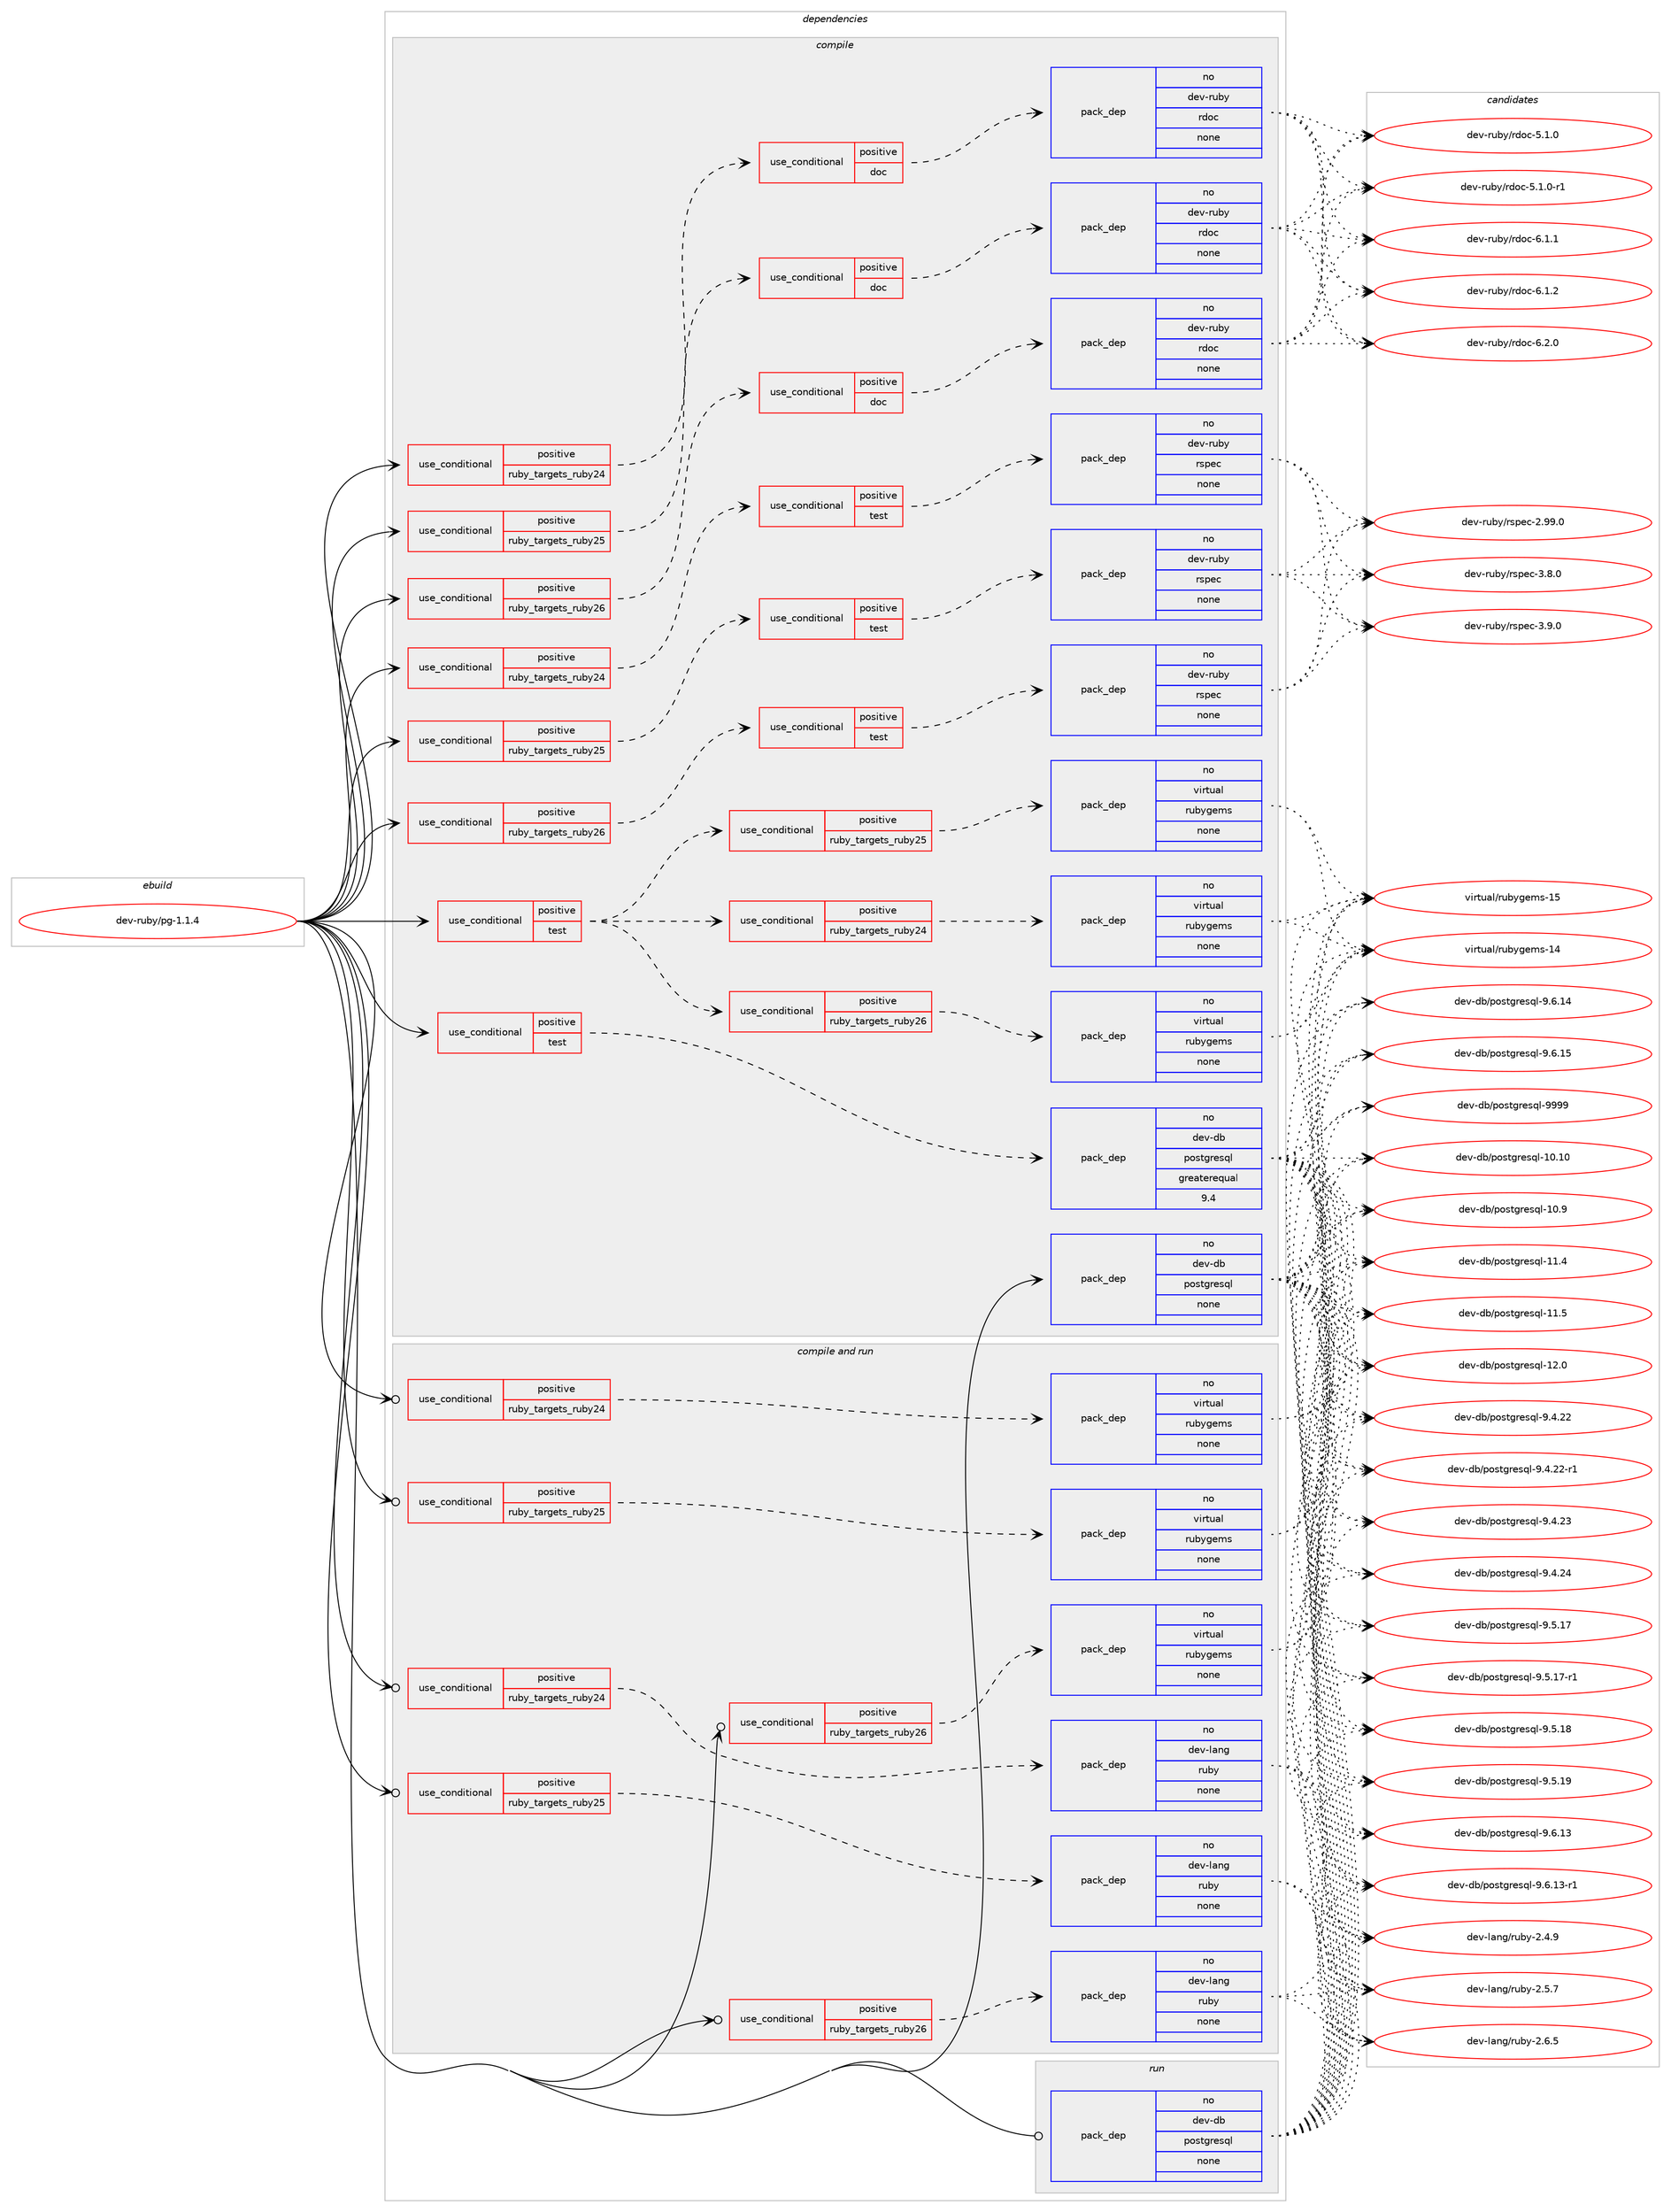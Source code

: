digraph prolog {

# *************
# Graph options
# *************

newrank=true;
concentrate=true;
compound=true;
graph [rankdir=LR,fontname=Helvetica,fontsize=10,ranksep=1.5];#, ranksep=2.5, nodesep=0.2];
edge  [arrowhead=vee];
node  [fontname=Helvetica,fontsize=10];

# **********
# The ebuild
# **********

subgraph cluster_leftcol {
color=gray;
rank=same;
label=<<i>ebuild</i>>;
id [label="dev-ruby/pg-1.1.4", color=red, width=4, href="../dev-ruby/pg-1.1.4.svg"];
}

# ****************
# The dependencies
# ****************

subgraph cluster_midcol {
color=gray;
label=<<i>dependencies</i>>;
subgraph cluster_compile {
fillcolor="#eeeeee";
style=filled;
label=<<i>compile</i>>;
subgraph cond170500 {
dependency700825 [label=<<TABLE BORDER="0" CELLBORDER="1" CELLSPACING="0" CELLPADDING="4"><TR><TD ROWSPAN="3" CELLPADDING="10">use_conditional</TD></TR><TR><TD>positive</TD></TR><TR><TD>ruby_targets_ruby24</TD></TR></TABLE>>, shape=none, color=red];
subgraph cond170501 {
dependency700826 [label=<<TABLE BORDER="0" CELLBORDER="1" CELLSPACING="0" CELLPADDING="4"><TR><TD ROWSPAN="3" CELLPADDING="10">use_conditional</TD></TR><TR><TD>positive</TD></TR><TR><TD>doc</TD></TR></TABLE>>, shape=none, color=red];
subgraph pack518295 {
dependency700827 [label=<<TABLE BORDER="0" CELLBORDER="1" CELLSPACING="0" CELLPADDING="4" WIDTH="220"><TR><TD ROWSPAN="6" CELLPADDING="30">pack_dep</TD></TR><TR><TD WIDTH="110">no</TD></TR><TR><TD>dev-ruby</TD></TR><TR><TD>rdoc</TD></TR><TR><TD>none</TD></TR><TR><TD></TD></TR></TABLE>>, shape=none, color=blue];
}
dependency700826:e -> dependency700827:w [weight=20,style="dashed",arrowhead="vee"];
}
dependency700825:e -> dependency700826:w [weight=20,style="dashed",arrowhead="vee"];
}
id:e -> dependency700825:w [weight=20,style="solid",arrowhead="vee"];
subgraph cond170502 {
dependency700828 [label=<<TABLE BORDER="0" CELLBORDER="1" CELLSPACING="0" CELLPADDING="4"><TR><TD ROWSPAN="3" CELLPADDING="10">use_conditional</TD></TR><TR><TD>positive</TD></TR><TR><TD>ruby_targets_ruby24</TD></TR></TABLE>>, shape=none, color=red];
subgraph cond170503 {
dependency700829 [label=<<TABLE BORDER="0" CELLBORDER="1" CELLSPACING="0" CELLPADDING="4"><TR><TD ROWSPAN="3" CELLPADDING="10">use_conditional</TD></TR><TR><TD>positive</TD></TR><TR><TD>test</TD></TR></TABLE>>, shape=none, color=red];
subgraph pack518296 {
dependency700830 [label=<<TABLE BORDER="0" CELLBORDER="1" CELLSPACING="0" CELLPADDING="4" WIDTH="220"><TR><TD ROWSPAN="6" CELLPADDING="30">pack_dep</TD></TR><TR><TD WIDTH="110">no</TD></TR><TR><TD>dev-ruby</TD></TR><TR><TD>rspec</TD></TR><TR><TD>none</TD></TR><TR><TD></TD></TR></TABLE>>, shape=none, color=blue];
}
dependency700829:e -> dependency700830:w [weight=20,style="dashed",arrowhead="vee"];
}
dependency700828:e -> dependency700829:w [weight=20,style="dashed",arrowhead="vee"];
}
id:e -> dependency700828:w [weight=20,style="solid",arrowhead="vee"];
subgraph cond170504 {
dependency700831 [label=<<TABLE BORDER="0" CELLBORDER="1" CELLSPACING="0" CELLPADDING="4"><TR><TD ROWSPAN="3" CELLPADDING="10">use_conditional</TD></TR><TR><TD>positive</TD></TR><TR><TD>ruby_targets_ruby25</TD></TR></TABLE>>, shape=none, color=red];
subgraph cond170505 {
dependency700832 [label=<<TABLE BORDER="0" CELLBORDER="1" CELLSPACING="0" CELLPADDING="4"><TR><TD ROWSPAN="3" CELLPADDING="10">use_conditional</TD></TR><TR><TD>positive</TD></TR><TR><TD>doc</TD></TR></TABLE>>, shape=none, color=red];
subgraph pack518297 {
dependency700833 [label=<<TABLE BORDER="0" CELLBORDER="1" CELLSPACING="0" CELLPADDING="4" WIDTH="220"><TR><TD ROWSPAN="6" CELLPADDING="30">pack_dep</TD></TR><TR><TD WIDTH="110">no</TD></TR><TR><TD>dev-ruby</TD></TR><TR><TD>rdoc</TD></TR><TR><TD>none</TD></TR><TR><TD></TD></TR></TABLE>>, shape=none, color=blue];
}
dependency700832:e -> dependency700833:w [weight=20,style="dashed",arrowhead="vee"];
}
dependency700831:e -> dependency700832:w [weight=20,style="dashed",arrowhead="vee"];
}
id:e -> dependency700831:w [weight=20,style="solid",arrowhead="vee"];
subgraph cond170506 {
dependency700834 [label=<<TABLE BORDER="0" CELLBORDER="1" CELLSPACING="0" CELLPADDING="4"><TR><TD ROWSPAN="3" CELLPADDING="10">use_conditional</TD></TR><TR><TD>positive</TD></TR><TR><TD>ruby_targets_ruby25</TD></TR></TABLE>>, shape=none, color=red];
subgraph cond170507 {
dependency700835 [label=<<TABLE BORDER="0" CELLBORDER="1" CELLSPACING="0" CELLPADDING="4"><TR><TD ROWSPAN="3" CELLPADDING="10">use_conditional</TD></TR><TR><TD>positive</TD></TR><TR><TD>test</TD></TR></TABLE>>, shape=none, color=red];
subgraph pack518298 {
dependency700836 [label=<<TABLE BORDER="0" CELLBORDER="1" CELLSPACING="0" CELLPADDING="4" WIDTH="220"><TR><TD ROWSPAN="6" CELLPADDING="30">pack_dep</TD></TR><TR><TD WIDTH="110">no</TD></TR><TR><TD>dev-ruby</TD></TR><TR><TD>rspec</TD></TR><TR><TD>none</TD></TR><TR><TD></TD></TR></TABLE>>, shape=none, color=blue];
}
dependency700835:e -> dependency700836:w [weight=20,style="dashed",arrowhead="vee"];
}
dependency700834:e -> dependency700835:w [weight=20,style="dashed",arrowhead="vee"];
}
id:e -> dependency700834:w [weight=20,style="solid",arrowhead="vee"];
subgraph cond170508 {
dependency700837 [label=<<TABLE BORDER="0" CELLBORDER="1" CELLSPACING="0" CELLPADDING="4"><TR><TD ROWSPAN="3" CELLPADDING="10">use_conditional</TD></TR><TR><TD>positive</TD></TR><TR><TD>ruby_targets_ruby26</TD></TR></TABLE>>, shape=none, color=red];
subgraph cond170509 {
dependency700838 [label=<<TABLE BORDER="0" CELLBORDER="1" CELLSPACING="0" CELLPADDING="4"><TR><TD ROWSPAN="3" CELLPADDING="10">use_conditional</TD></TR><TR><TD>positive</TD></TR><TR><TD>doc</TD></TR></TABLE>>, shape=none, color=red];
subgraph pack518299 {
dependency700839 [label=<<TABLE BORDER="0" CELLBORDER="1" CELLSPACING="0" CELLPADDING="4" WIDTH="220"><TR><TD ROWSPAN="6" CELLPADDING="30">pack_dep</TD></TR><TR><TD WIDTH="110">no</TD></TR><TR><TD>dev-ruby</TD></TR><TR><TD>rdoc</TD></TR><TR><TD>none</TD></TR><TR><TD></TD></TR></TABLE>>, shape=none, color=blue];
}
dependency700838:e -> dependency700839:w [weight=20,style="dashed",arrowhead="vee"];
}
dependency700837:e -> dependency700838:w [weight=20,style="dashed",arrowhead="vee"];
}
id:e -> dependency700837:w [weight=20,style="solid",arrowhead="vee"];
subgraph cond170510 {
dependency700840 [label=<<TABLE BORDER="0" CELLBORDER="1" CELLSPACING="0" CELLPADDING="4"><TR><TD ROWSPAN="3" CELLPADDING="10">use_conditional</TD></TR><TR><TD>positive</TD></TR><TR><TD>ruby_targets_ruby26</TD></TR></TABLE>>, shape=none, color=red];
subgraph cond170511 {
dependency700841 [label=<<TABLE BORDER="0" CELLBORDER="1" CELLSPACING="0" CELLPADDING="4"><TR><TD ROWSPAN="3" CELLPADDING="10">use_conditional</TD></TR><TR><TD>positive</TD></TR><TR><TD>test</TD></TR></TABLE>>, shape=none, color=red];
subgraph pack518300 {
dependency700842 [label=<<TABLE BORDER="0" CELLBORDER="1" CELLSPACING="0" CELLPADDING="4" WIDTH="220"><TR><TD ROWSPAN="6" CELLPADDING="30">pack_dep</TD></TR><TR><TD WIDTH="110">no</TD></TR><TR><TD>dev-ruby</TD></TR><TR><TD>rspec</TD></TR><TR><TD>none</TD></TR><TR><TD></TD></TR></TABLE>>, shape=none, color=blue];
}
dependency700841:e -> dependency700842:w [weight=20,style="dashed",arrowhead="vee"];
}
dependency700840:e -> dependency700841:w [weight=20,style="dashed",arrowhead="vee"];
}
id:e -> dependency700840:w [weight=20,style="solid",arrowhead="vee"];
subgraph cond170512 {
dependency700843 [label=<<TABLE BORDER="0" CELLBORDER="1" CELLSPACING="0" CELLPADDING="4"><TR><TD ROWSPAN="3" CELLPADDING="10">use_conditional</TD></TR><TR><TD>positive</TD></TR><TR><TD>test</TD></TR></TABLE>>, shape=none, color=red];
subgraph cond170513 {
dependency700844 [label=<<TABLE BORDER="0" CELLBORDER="1" CELLSPACING="0" CELLPADDING="4"><TR><TD ROWSPAN="3" CELLPADDING="10">use_conditional</TD></TR><TR><TD>positive</TD></TR><TR><TD>ruby_targets_ruby24</TD></TR></TABLE>>, shape=none, color=red];
subgraph pack518301 {
dependency700845 [label=<<TABLE BORDER="0" CELLBORDER="1" CELLSPACING="0" CELLPADDING="4" WIDTH="220"><TR><TD ROWSPAN="6" CELLPADDING="30">pack_dep</TD></TR><TR><TD WIDTH="110">no</TD></TR><TR><TD>virtual</TD></TR><TR><TD>rubygems</TD></TR><TR><TD>none</TD></TR><TR><TD></TD></TR></TABLE>>, shape=none, color=blue];
}
dependency700844:e -> dependency700845:w [weight=20,style="dashed",arrowhead="vee"];
}
dependency700843:e -> dependency700844:w [weight=20,style="dashed",arrowhead="vee"];
subgraph cond170514 {
dependency700846 [label=<<TABLE BORDER="0" CELLBORDER="1" CELLSPACING="0" CELLPADDING="4"><TR><TD ROWSPAN="3" CELLPADDING="10">use_conditional</TD></TR><TR><TD>positive</TD></TR><TR><TD>ruby_targets_ruby25</TD></TR></TABLE>>, shape=none, color=red];
subgraph pack518302 {
dependency700847 [label=<<TABLE BORDER="0" CELLBORDER="1" CELLSPACING="0" CELLPADDING="4" WIDTH="220"><TR><TD ROWSPAN="6" CELLPADDING="30">pack_dep</TD></TR><TR><TD WIDTH="110">no</TD></TR><TR><TD>virtual</TD></TR><TR><TD>rubygems</TD></TR><TR><TD>none</TD></TR><TR><TD></TD></TR></TABLE>>, shape=none, color=blue];
}
dependency700846:e -> dependency700847:w [weight=20,style="dashed",arrowhead="vee"];
}
dependency700843:e -> dependency700846:w [weight=20,style="dashed",arrowhead="vee"];
subgraph cond170515 {
dependency700848 [label=<<TABLE BORDER="0" CELLBORDER="1" CELLSPACING="0" CELLPADDING="4"><TR><TD ROWSPAN="3" CELLPADDING="10">use_conditional</TD></TR><TR><TD>positive</TD></TR><TR><TD>ruby_targets_ruby26</TD></TR></TABLE>>, shape=none, color=red];
subgraph pack518303 {
dependency700849 [label=<<TABLE BORDER="0" CELLBORDER="1" CELLSPACING="0" CELLPADDING="4" WIDTH="220"><TR><TD ROWSPAN="6" CELLPADDING="30">pack_dep</TD></TR><TR><TD WIDTH="110">no</TD></TR><TR><TD>virtual</TD></TR><TR><TD>rubygems</TD></TR><TR><TD>none</TD></TR><TR><TD></TD></TR></TABLE>>, shape=none, color=blue];
}
dependency700848:e -> dependency700849:w [weight=20,style="dashed",arrowhead="vee"];
}
dependency700843:e -> dependency700848:w [weight=20,style="dashed",arrowhead="vee"];
}
id:e -> dependency700843:w [weight=20,style="solid",arrowhead="vee"];
subgraph cond170516 {
dependency700850 [label=<<TABLE BORDER="0" CELLBORDER="1" CELLSPACING="0" CELLPADDING="4"><TR><TD ROWSPAN="3" CELLPADDING="10">use_conditional</TD></TR><TR><TD>positive</TD></TR><TR><TD>test</TD></TR></TABLE>>, shape=none, color=red];
subgraph pack518304 {
dependency700851 [label=<<TABLE BORDER="0" CELLBORDER="1" CELLSPACING="0" CELLPADDING="4" WIDTH="220"><TR><TD ROWSPAN="6" CELLPADDING="30">pack_dep</TD></TR><TR><TD WIDTH="110">no</TD></TR><TR><TD>dev-db</TD></TR><TR><TD>postgresql</TD></TR><TR><TD>greaterequal</TD></TR><TR><TD>9.4</TD></TR></TABLE>>, shape=none, color=blue];
}
dependency700850:e -> dependency700851:w [weight=20,style="dashed",arrowhead="vee"];
}
id:e -> dependency700850:w [weight=20,style="solid",arrowhead="vee"];
subgraph pack518305 {
dependency700852 [label=<<TABLE BORDER="0" CELLBORDER="1" CELLSPACING="0" CELLPADDING="4" WIDTH="220"><TR><TD ROWSPAN="6" CELLPADDING="30">pack_dep</TD></TR><TR><TD WIDTH="110">no</TD></TR><TR><TD>dev-db</TD></TR><TR><TD>postgresql</TD></TR><TR><TD>none</TD></TR><TR><TD></TD></TR></TABLE>>, shape=none, color=blue];
}
id:e -> dependency700852:w [weight=20,style="solid",arrowhead="vee"];
}
subgraph cluster_compileandrun {
fillcolor="#eeeeee";
style=filled;
label=<<i>compile and run</i>>;
subgraph cond170517 {
dependency700853 [label=<<TABLE BORDER="0" CELLBORDER="1" CELLSPACING="0" CELLPADDING="4"><TR><TD ROWSPAN="3" CELLPADDING="10">use_conditional</TD></TR><TR><TD>positive</TD></TR><TR><TD>ruby_targets_ruby24</TD></TR></TABLE>>, shape=none, color=red];
subgraph pack518306 {
dependency700854 [label=<<TABLE BORDER="0" CELLBORDER="1" CELLSPACING="0" CELLPADDING="4" WIDTH="220"><TR><TD ROWSPAN="6" CELLPADDING="30">pack_dep</TD></TR><TR><TD WIDTH="110">no</TD></TR><TR><TD>dev-lang</TD></TR><TR><TD>ruby</TD></TR><TR><TD>none</TD></TR><TR><TD></TD></TR></TABLE>>, shape=none, color=blue];
}
dependency700853:e -> dependency700854:w [weight=20,style="dashed",arrowhead="vee"];
}
id:e -> dependency700853:w [weight=20,style="solid",arrowhead="odotvee"];
subgraph cond170518 {
dependency700855 [label=<<TABLE BORDER="0" CELLBORDER="1" CELLSPACING="0" CELLPADDING="4"><TR><TD ROWSPAN="3" CELLPADDING="10">use_conditional</TD></TR><TR><TD>positive</TD></TR><TR><TD>ruby_targets_ruby24</TD></TR></TABLE>>, shape=none, color=red];
subgraph pack518307 {
dependency700856 [label=<<TABLE BORDER="0" CELLBORDER="1" CELLSPACING="0" CELLPADDING="4" WIDTH="220"><TR><TD ROWSPAN="6" CELLPADDING="30">pack_dep</TD></TR><TR><TD WIDTH="110">no</TD></TR><TR><TD>virtual</TD></TR><TR><TD>rubygems</TD></TR><TR><TD>none</TD></TR><TR><TD></TD></TR></TABLE>>, shape=none, color=blue];
}
dependency700855:e -> dependency700856:w [weight=20,style="dashed",arrowhead="vee"];
}
id:e -> dependency700855:w [weight=20,style="solid",arrowhead="odotvee"];
subgraph cond170519 {
dependency700857 [label=<<TABLE BORDER="0" CELLBORDER="1" CELLSPACING="0" CELLPADDING="4"><TR><TD ROWSPAN="3" CELLPADDING="10">use_conditional</TD></TR><TR><TD>positive</TD></TR><TR><TD>ruby_targets_ruby25</TD></TR></TABLE>>, shape=none, color=red];
subgraph pack518308 {
dependency700858 [label=<<TABLE BORDER="0" CELLBORDER="1" CELLSPACING="0" CELLPADDING="4" WIDTH="220"><TR><TD ROWSPAN="6" CELLPADDING="30">pack_dep</TD></TR><TR><TD WIDTH="110">no</TD></TR><TR><TD>dev-lang</TD></TR><TR><TD>ruby</TD></TR><TR><TD>none</TD></TR><TR><TD></TD></TR></TABLE>>, shape=none, color=blue];
}
dependency700857:e -> dependency700858:w [weight=20,style="dashed",arrowhead="vee"];
}
id:e -> dependency700857:w [weight=20,style="solid",arrowhead="odotvee"];
subgraph cond170520 {
dependency700859 [label=<<TABLE BORDER="0" CELLBORDER="1" CELLSPACING="0" CELLPADDING="4"><TR><TD ROWSPAN="3" CELLPADDING="10">use_conditional</TD></TR><TR><TD>positive</TD></TR><TR><TD>ruby_targets_ruby25</TD></TR></TABLE>>, shape=none, color=red];
subgraph pack518309 {
dependency700860 [label=<<TABLE BORDER="0" CELLBORDER="1" CELLSPACING="0" CELLPADDING="4" WIDTH="220"><TR><TD ROWSPAN="6" CELLPADDING="30">pack_dep</TD></TR><TR><TD WIDTH="110">no</TD></TR><TR><TD>virtual</TD></TR><TR><TD>rubygems</TD></TR><TR><TD>none</TD></TR><TR><TD></TD></TR></TABLE>>, shape=none, color=blue];
}
dependency700859:e -> dependency700860:w [weight=20,style="dashed",arrowhead="vee"];
}
id:e -> dependency700859:w [weight=20,style="solid",arrowhead="odotvee"];
subgraph cond170521 {
dependency700861 [label=<<TABLE BORDER="0" CELLBORDER="1" CELLSPACING="0" CELLPADDING="4"><TR><TD ROWSPAN="3" CELLPADDING="10">use_conditional</TD></TR><TR><TD>positive</TD></TR><TR><TD>ruby_targets_ruby26</TD></TR></TABLE>>, shape=none, color=red];
subgraph pack518310 {
dependency700862 [label=<<TABLE BORDER="0" CELLBORDER="1" CELLSPACING="0" CELLPADDING="4" WIDTH="220"><TR><TD ROWSPAN="6" CELLPADDING="30">pack_dep</TD></TR><TR><TD WIDTH="110">no</TD></TR><TR><TD>dev-lang</TD></TR><TR><TD>ruby</TD></TR><TR><TD>none</TD></TR><TR><TD></TD></TR></TABLE>>, shape=none, color=blue];
}
dependency700861:e -> dependency700862:w [weight=20,style="dashed",arrowhead="vee"];
}
id:e -> dependency700861:w [weight=20,style="solid",arrowhead="odotvee"];
subgraph cond170522 {
dependency700863 [label=<<TABLE BORDER="0" CELLBORDER="1" CELLSPACING="0" CELLPADDING="4"><TR><TD ROWSPAN="3" CELLPADDING="10">use_conditional</TD></TR><TR><TD>positive</TD></TR><TR><TD>ruby_targets_ruby26</TD></TR></TABLE>>, shape=none, color=red];
subgraph pack518311 {
dependency700864 [label=<<TABLE BORDER="0" CELLBORDER="1" CELLSPACING="0" CELLPADDING="4" WIDTH="220"><TR><TD ROWSPAN="6" CELLPADDING="30">pack_dep</TD></TR><TR><TD WIDTH="110">no</TD></TR><TR><TD>virtual</TD></TR><TR><TD>rubygems</TD></TR><TR><TD>none</TD></TR><TR><TD></TD></TR></TABLE>>, shape=none, color=blue];
}
dependency700863:e -> dependency700864:w [weight=20,style="dashed",arrowhead="vee"];
}
id:e -> dependency700863:w [weight=20,style="solid",arrowhead="odotvee"];
}
subgraph cluster_run {
fillcolor="#eeeeee";
style=filled;
label=<<i>run</i>>;
subgraph pack518312 {
dependency700865 [label=<<TABLE BORDER="0" CELLBORDER="1" CELLSPACING="0" CELLPADDING="4" WIDTH="220"><TR><TD ROWSPAN="6" CELLPADDING="30">pack_dep</TD></TR><TR><TD WIDTH="110">no</TD></TR><TR><TD>dev-db</TD></TR><TR><TD>postgresql</TD></TR><TR><TD>none</TD></TR><TR><TD></TD></TR></TABLE>>, shape=none, color=blue];
}
id:e -> dependency700865:w [weight=20,style="solid",arrowhead="odot"];
}
}

# **************
# The candidates
# **************

subgraph cluster_choices {
rank=same;
color=gray;
label=<<i>candidates</i>>;

subgraph choice518295 {
color=black;
nodesep=1;
choice10010111845114117981214711410011199455346494648 [label="dev-ruby/rdoc-5.1.0", color=red, width=4,href="../dev-ruby/rdoc-5.1.0.svg"];
choice100101118451141179812147114100111994553464946484511449 [label="dev-ruby/rdoc-5.1.0-r1", color=red, width=4,href="../dev-ruby/rdoc-5.1.0-r1.svg"];
choice10010111845114117981214711410011199455446494649 [label="dev-ruby/rdoc-6.1.1", color=red, width=4,href="../dev-ruby/rdoc-6.1.1.svg"];
choice10010111845114117981214711410011199455446494650 [label="dev-ruby/rdoc-6.1.2", color=red, width=4,href="../dev-ruby/rdoc-6.1.2.svg"];
choice10010111845114117981214711410011199455446504648 [label="dev-ruby/rdoc-6.2.0", color=red, width=4,href="../dev-ruby/rdoc-6.2.0.svg"];
dependency700827:e -> choice10010111845114117981214711410011199455346494648:w [style=dotted,weight="100"];
dependency700827:e -> choice100101118451141179812147114100111994553464946484511449:w [style=dotted,weight="100"];
dependency700827:e -> choice10010111845114117981214711410011199455446494649:w [style=dotted,weight="100"];
dependency700827:e -> choice10010111845114117981214711410011199455446494650:w [style=dotted,weight="100"];
dependency700827:e -> choice10010111845114117981214711410011199455446504648:w [style=dotted,weight="100"];
}
subgraph choice518296 {
color=black;
nodesep=1;
choice1001011184511411798121471141151121019945504657574648 [label="dev-ruby/rspec-2.99.0", color=red, width=4,href="../dev-ruby/rspec-2.99.0.svg"];
choice10010111845114117981214711411511210199455146564648 [label="dev-ruby/rspec-3.8.0", color=red, width=4,href="../dev-ruby/rspec-3.8.0.svg"];
choice10010111845114117981214711411511210199455146574648 [label="dev-ruby/rspec-3.9.0", color=red, width=4,href="../dev-ruby/rspec-3.9.0.svg"];
dependency700830:e -> choice1001011184511411798121471141151121019945504657574648:w [style=dotted,weight="100"];
dependency700830:e -> choice10010111845114117981214711411511210199455146564648:w [style=dotted,weight="100"];
dependency700830:e -> choice10010111845114117981214711411511210199455146574648:w [style=dotted,weight="100"];
}
subgraph choice518297 {
color=black;
nodesep=1;
choice10010111845114117981214711410011199455346494648 [label="dev-ruby/rdoc-5.1.0", color=red, width=4,href="../dev-ruby/rdoc-5.1.0.svg"];
choice100101118451141179812147114100111994553464946484511449 [label="dev-ruby/rdoc-5.1.0-r1", color=red, width=4,href="../dev-ruby/rdoc-5.1.0-r1.svg"];
choice10010111845114117981214711410011199455446494649 [label="dev-ruby/rdoc-6.1.1", color=red, width=4,href="../dev-ruby/rdoc-6.1.1.svg"];
choice10010111845114117981214711410011199455446494650 [label="dev-ruby/rdoc-6.1.2", color=red, width=4,href="../dev-ruby/rdoc-6.1.2.svg"];
choice10010111845114117981214711410011199455446504648 [label="dev-ruby/rdoc-6.2.0", color=red, width=4,href="../dev-ruby/rdoc-6.2.0.svg"];
dependency700833:e -> choice10010111845114117981214711410011199455346494648:w [style=dotted,weight="100"];
dependency700833:e -> choice100101118451141179812147114100111994553464946484511449:w [style=dotted,weight="100"];
dependency700833:e -> choice10010111845114117981214711410011199455446494649:w [style=dotted,weight="100"];
dependency700833:e -> choice10010111845114117981214711410011199455446494650:w [style=dotted,weight="100"];
dependency700833:e -> choice10010111845114117981214711410011199455446504648:w [style=dotted,weight="100"];
}
subgraph choice518298 {
color=black;
nodesep=1;
choice1001011184511411798121471141151121019945504657574648 [label="dev-ruby/rspec-2.99.0", color=red, width=4,href="../dev-ruby/rspec-2.99.0.svg"];
choice10010111845114117981214711411511210199455146564648 [label="dev-ruby/rspec-3.8.0", color=red, width=4,href="../dev-ruby/rspec-3.8.0.svg"];
choice10010111845114117981214711411511210199455146574648 [label="dev-ruby/rspec-3.9.0", color=red, width=4,href="../dev-ruby/rspec-3.9.0.svg"];
dependency700836:e -> choice1001011184511411798121471141151121019945504657574648:w [style=dotted,weight="100"];
dependency700836:e -> choice10010111845114117981214711411511210199455146564648:w [style=dotted,weight="100"];
dependency700836:e -> choice10010111845114117981214711411511210199455146574648:w [style=dotted,weight="100"];
}
subgraph choice518299 {
color=black;
nodesep=1;
choice10010111845114117981214711410011199455346494648 [label="dev-ruby/rdoc-5.1.0", color=red, width=4,href="../dev-ruby/rdoc-5.1.0.svg"];
choice100101118451141179812147114100111994553464946484511449 [label="dev-ruby/rdoc-5.1.0-r1", color=red, width=4,href="../dev-ruby/rdoc-5.1.0-r1.svg"];
choice10010111845114117981214711410011199455446494649 [label="dev-ruby/rdoc-6.1.1", color=red, width=4,href="../dev-ruby/rdoc-6.1.1.svg"];
choice10010111845114117981214711410011199455446494650 [label="dev-ruby/rdoc-6.1.2", color=red, width=4,href="../dev-ruby/rdoc-6.1.2.svg"];
choice10010111845114117981214711410011199455446504648 [label="dev-ruby/rdoc-6.2.0", color=red, width=4,href="../dev-ruby/rdoc-6.2.0.svg"];
dependency700839:e -> choice10010111845114117981214711410011199455346494648:w [style=dotted,weight="100"];
dependency700839:e -> choice100101118451141179812147114100111994553464946484511449:w [style=dotted,weight="100"];
dependency700839:e -> choice10010111845114117981214711410011199455446494649:w [style=dotted,weight="100"];
dependency700839:e -> choice10010111845114117981214711410011199455446494650:w [style=dotted,weight="100"];
dependency700839:e -> choice10010111845114117981214711410011199455446504648:w [style=dotted,weight="100"];
}
subgraph choice518300 {
color=black;
nodesep=1;
choice1001011184511411798121471141151121019945504657574648 [label="dev-ruby/rspec-2.99.0", color=red, width=4,href="../dev-ruby/rspec-2.99.0.svg"];
choice10010111845114117981214711411511210199455146564648 [label="dev-ruby/rspec-3.8.0", color=red, width=4,href="../dev-ruby/rspec-3.8.0.svg"];
choice10010111845114117981214711411511210199455146574648 [label="dev-ruby/rspec-3.9.0", color=red, width=4,href="../dev-ruby/rspec-3.9.0.svg"];
dependency700842:e -> choice1001011184511411798121471141151121019945504657574648:w [style=dotted,weight="100"];
dependency700842:e -> choice10010111845114117981214711411511210199455146564648:w [style=dotted,weight="100"];
dependency700842:e -> choice10010111845114117981214711411511210199455146574648:w [style=dotted,weight="100"];
}
subgraph choice518301 {
color=black;
nodesep=1;
choice118105114116117971084711411798121103101109115454952 [label="virtual/rubygems-14", color=red, width=4,href="../virtual/rubygems-14.svg"];
choice118105114116117971084711411798121103101109115454953 [label="virtual/rubygems-15", color=red, width=4,href="../virtual/rubygems-15.svg"];
dependency700845:e -> choice118105114116117971084711411798121103101109115454952:w [style=dotted,weight="100"];
dependency700845:e -> choice118105114116117971084711411798121103101109115454953:w [style=dotted,weight="100"];
}
subgraph choice518302 {
color=black;
nodesep=1;
choice118105114116117971084711411798121103101109115454952 [label="virtual/rubygems-14", color=red, width=4,href="../virtual/rubygems-14.svg"];
choice118105114116117971084711411798121103101109115454953 [label="virtual/rubygems-15", color=red, width=4,href="../virtual/rubygems-15.svg"];
dependency700847:e -> choice118105114116117971084711411798121103101109115454952:w [style=dotted,weight="100"];
dependency700847:e -> choice118105114116117971084711411798121103101109115454953:w [style=dotted,weight="100"];
}
subgraph choice518303 {
color=black;
nodesep=1;
choice118105114116117971084711411798121103101109115454952 [label="virtual/rubygems-14", color=red, width=4,href="../virtual/rubygems-14.svg"];
choice118105114116117971084711411798121103101109115454953 [label="virtual/rubygems-15", color=red, width=4,href="../virtual/rubygems-15.svg"];
dependency700849:e -> choice118105114116117971084711411798121103101109115454952:w [style=dotted,weight="100"];
dependency700849:e -> choice118105114116117971084711411798121103101109115454953:w [style=dotted,weight="100"];
}
subgraph choice518304 {
color=black;
nodesep=1;
choice100101118451009847112111115116103114101115113108454948464948 [label="dev-db/postgresql-10.10", color=red, width=4,href="../dev-db/postgresql-10.10.svg"];
choice1001011184510098471121111151161031141011151131084549484657 [label="dev-db/postgresql-10.9", color=red, width=4,href="../dev-db/postgresql-10.9.svg"];
choice1001011184510098471121111151161031141011151131084549494652 [label="dev-db/postgresql-11.4", color=red, width=4,href="../dev-db/postgresql-11.4.svg"];
choice1001011184510098471121111151161031141011151131084549494653 [label="dev-db/postgresql-11.5", color=red, width=4,href="../dev-db/postgresql-11.5.svg"];
choice1001011184510098471121111151161031141011151131084549504648 [label="dev-db/postgresql-12.0", color=red, width=4,href="../dev-db/postgresql-12.0.svg"];
choice10010111845100984711211111511610311410111511310845574652465050 [label="dev-db/postgresql-9.4.22", color=red, width=4,href="../dev-db/postgresql-9.4.22.svg"];
choice100101118451009847112111115116103114101115113108455746524650504511449 [label="dev-db/postgresql-9.4.22-r1", color=red, width=4,href="../dev-db/postgresql-9.4.22-r1.svg"];
choice10010111845100984711211111511610311410111511310845574652465051 [label="dev-db/postgresql-9.4.23", color=red, width=4,href="../dev-db/postgresql-9.4.23.svg"];
choice10010111845100984711211111511610311410111511310845574652465052 [label="dev-db/postgresql-9.4.24", color=red, width=4,href="../dev-db/postgresql-9.4.24.svg"];
choice10010111845100984711211111511610311410111511310845574653464955 [label="dev-db/postgresql-9.5.17", color=red, width=4,href="../dev-db/postgresql-9.5.17.svg"];
choice100101118451009847112111115116103114101115113108455746534649554511449 [label="dev-db/postgresql-9.5.17-r1", color=red, width=4,href="../dev-db/postgresql-9.5.17-r1.svg"];
choice10010111845100984711211111511610311410111511310845574653464956 [label="dev-db/postgresql-9.5.18", color=red, width=4,href="../dev-db/postgresql-9.5.18.svg"];
choice10010111845100984711211111511610311410111511310845574653464957 [label="dev-db/postgresql-9.5.19", color=red, width=4,href="../dev-db/postgresql-9.5.19.svg"];
choice10010111845100984711211111511610311410111511310845574654464951 [label="dev-db/postgresql-9.6.13", color=red, width=4,href="../dev-db/postgresql-9.6.13.svg"];
choice100101118451009847112111115116103114101115113108455746544649514511449 [label="dev-db/postgresql-9.6.13-r1", color=red, width=4,href="../dev-db/postgresql-9.6.13-r1.svg"];
choice10010111845100984711211111511610311410111511310845574654464952 [label="dev-db/postgresql-9.6.14", color=red, width=4,href="../dev-db/postgresql-9.6.14.svg"];
choice10010111845100984711211111511610311410111511310845574654464953 [label="dev-db/postgresql-9.6.15", color=red, width=4,href="../dev-db/postgresql-9.6.15.svg"];
choice1001011184510098471121111151161031141011151131084557575757 [label="dev-db/postgresql-9999", color=red, width=4,href="../dev-db/postgresql-9999.svg"];
dependency700851:e -> choice100101118451009847112111115116103114101115113108454948464948:w [style=dotted,weight="100"];
dependency700851:e -> choice1001011184510098471121111151161031141011151131084549484657:w [style=dotted,weight="100"];
dependency700851:e -> choice1001011184510098471121111151161031141011151131084549494652:w [style=dotted,weight="100"];
dependency700851:e -> choice1001011184510098471121111151161031141011151131084549494653:w [style=dotted,weight="100"];
dependency700851:e -> choice1001011184510098471121111151161031141011151131084549504648:w [style=dotted,weight="100"];
dependency700851:e -> choice10010111845100984711211111511610311410111511310845574652465050:w [style=dotted,weight="100"];
dependency700851:e -> choice100101118451009847112111115116103114101115113108455746524650504511449:w [style=dotted,weight="100"];
dependency700851:e -> choice10010111845100984711211111511610311410111511310845574652465051:w [style=dotted,weight="100"];
dependency700851:e -> choice10010111845100984711211111511610311410111511310845574652465052:w [style=dotted,weight="100"];
dependency700851:e -> choice10010111845100984711211111511610311410111511310845574653464955:w [style=dotted,weight="100"];
dependency700851:e -> choice100101118451009847112111115116103114101115113108455746534649554511449:w [style=dotted,weight="100"];
dependency700851:e -> choice10010111845100984711211111511610311410111511310845574653464956:w [style=dotted,weight="100"];
dependency700851:e -> choice10010111845100984711211111511610311410111511310845574653464957:w [style=dotted,weight="100"];
dependency700851:e -> choice10010111845100984711211111511610311410111511310845574654464951:w [style=dotted,weight="100"];
dependency700851:e -> choice100101118451009847112111115116103114101115113108455746544649514511449:w [style=dotted,weight="100"];
dependency700851:e -> choice10010111845100984711211111511610311410111511310845574654464952:w [style=dotted,weight="100"];
dependency700851:e -> choice10010111845100984711211111511610311410111511310845574654464953:w [style=dotted,weight="100"];
dependency700851:e -> choice1001011184510098471121111151161031141011151131084557575757:w [style=dotted,weight="100"];
}
subgraph choice518305 {
color=black;
nodesep=1;
choice100101118451009847112111115116103114101115113108454948464948 [label="dev-db/postgresql-10.10", color=red, width=4,href="../dev-db/postgresql-10.10.svg"];
choice1001011184510098471121111151161031141011151131084549484657 [label="dev-db/postgresql-10.9", color=red, width=4,href="../dev-db/postgresql-10.9.svg"];
choice1001011184510098471121111151161031141011151131084549494652 [label="dev-db/postgresql-11.4", color=red, width=4,href="../dev-db/postgresql-11.4.svg"];
choice1001011184510098471121111151161031141011151131084549494653 [label="dev-db/postgresql-11.5", color=red, width=4,href="../dev-db/postgresql-11.5.svg"];
choice1001011184510098471121111151161031141011151131084549504648 [label="dev-db/postgresql-12.0", color=red, width=4,href="../dev-db/postgresql-12.0.svg"];
choice10010111845100984711211111511610311410111511310845574652465050 [label="dev-db/postgresql-9.4.22", color=red, width=4,href="../dev-db/postgresql-9.4.22.svg"];
choice100101118451009847112111115116103114101115113108455746524650504511449 [label="dev-db/postgresql-9.4.22-r1", color=red, width=4,href="../dev-db/postgresql-9.4.22-r1.svg"];
choice10010111845100984711211111511610311410111511310845574652465051 [label="dev-db/postgresql-9.4.23", color=red, width=4,href="../dev-db/postgresql-9.4.23.svg"];
choice10010111845100984711211111511610311410111511310845574652465052 [label="dev-db/postgresql-9.4.24", color=red, width=4,href="../dev-db/postgresql-9.4.24.svg"];
choice10010111845100984711211111511610311410111511310845574653464955 [label="dev-db/postgresql-9.5.17", color=red, width=4,href="../dev-db/postgresql-9.5.17.svg"];
choice100101118451009847112111115116103114101115113108455746534649554511449 [label="dev-db/postgresql-9.5.17-r1", color=red, width=4,href="../dev-db/postgresql-9.5.17-r1.svg"];
choice10010111845100984711211111511610311410111511310845574653464956 [label="dev-db/postgresql-9.5.18", color=red, width=4,href="../dev-db/postgresql-9.5.18.svg"];
choice10010111845100984711211111511610311410111511310845574653464957 [label="dev-db/postgresql-9.5.19", color=red, width=4,href="../dev-db/postgresql-9.5.19.svg"];
choice10010111845100984711211111511610311410111511310845574654464951 [label="dev-db/postgresql-9.6.13", color=red, width=4,href="../dev-db/postgresql-9.6.13.svg"];
choice100101118451009847112111115116103114101115113108455746544649514511449 [label="dev-db/postgresql-9.6.13-r1", color=red, width=4,href="../dev-db/postgresql-9.6.13-r1.svg"];
choice10010111845100984711211111511610311410111511310845574654464952 [label="dev-db/postgresql-9.6.14", color=red, width=4,href="../dev-db/postgresql-9.6.14.svg"];
choice10010111845100984711211111511610311410111511310845574654464953 [label="dev-db/postgresql-9.6.15", color=red, width=4,href="../dev-db/postgresql-9.6.15.svg"];
choice1001011184510098471121111151161031141011151131084557575757 [label="dev-db/postgresql-9999", color=red, width=4,href="../dev-db/postgresql-9999.svg"];
dependency700852:e -> choice100101118451009847112111115116103114101115113108454948464948:w [style=dotted,weight="100"];
dependency700852:e -> choice1001011184510098471121111151161031141011151131084549484657:w [style=dotted,weight="100"];
dependency700852:e -> choice1001011184510098471121111151161031141011151131084549494652:w [style=dotted,weight="100"];
dependency700852:e -> choice1001011184510098471121111151161031141011151131084549494653:w [style=dotted,weight="100"];
dependency700852:e -> choice1001011184510098471121111151161031141011151131084549504648:w [style=dotted,weight="100"];
dependency700852:e -> choice10010111845100984711211111511610311410111511310845574652465050:w [style=dotted,weight="100"];
dependency700852:e -> choice100101118451009847112111115116103114101115113108455746524650504511449:w [style=dotted,weight="100"];
dependency700852:e -> choice10010111845100984711211111511610311410111511310845574652465051:w [style=dotted,weight="100"];
dependency700852:e -> choice10010111845100984711211111511610311410111511310845574652465052:w [style=dotted,weight="100"];
dependency700852:e -> choice10010111845100984711211111511610311410111511310845574653464955:w [style=dotted,weight="100"];
dependency700852:e -> choice100101118451009847112111115116103114101115113108455746534649554511449:w [style=dotted,weight="100"];
dependency700852:e -> choice10010111845100984711211111511610311410111511310845574653464956:w [style=dotted,weight="100"];
dependency700852:e -> choice10010111845100984711211111511610311410111511310845574653464957:w [style=dotted,weight="100"];
dependency700852:e -> choice10010111845100984711211111511610311410111511310845574654464951:w [style=dotted,weight="100"];
dependency700852:e -> choice100101118451009847112111115116103114101115113108455746544649514511449:w [style=dotted,weight="100"];
dependency700852:e -> choice10010111845100984711211111511610311410111511310845574654464952:w [style=dotted,weight="100"];
dependency700852:e -> choice10010111845100984711211111511610311410111511310845574654464953:w [style=dotted,weight="100"];
dependency700852:e -> choice1001011184510098471121111151161031141011151131084557575757:w [style=dotted,weight="100"];
}
subgraph choice518306 {
color=black;
nodesep=1;
choice10010111845108971101034711411798121455046524657 [label="dev-lang/ruby-2.4.9", color=red, width=4,href="../dev-lang/ruby-2.4.9.svg"];
choice10010111845108971101034711411798121455046534655 [label="dev-lang/ruby-2.5.7", color=red, width=4,href="../dev-lang/ruby-2.5.7.svg"];
choice10010111845108971101034711411798121455046544653 [label="dev-lang/ruby-2.6.5", color=red, width=4,href="../dev-lang/ruby-2.6.5.svg"];
dependency700854:e -> choice10010111845108971101034711411798121455046524657:w [style=dotted,weight="100"];
dependency700854:e -> choice10010111845108971101034711411798121455046534655:w [style=dotted,weight="100"];
dependency700854:e -> choice10010111845108971101034711411798121455046544653:w [style=dotted,weight="100"];
}
subgraph choice518307 {
color=black;
nodesep=1;
choice118105114116117971084711411798121103101109115454952 [label="virtual/rubygems-14", color=red, width=4,href="../virtual/rubygems-14.svg"];
choice118105114116117971084711411798121103101109115454953 [label="virtual/rubygems-15", color=red, width=4,href="../virtual/rubygems-15.svg"];
dependency700856:e -> choice118105114116117971084711411798121103101109115454952:w [style=dotted,weight="100"];
dependency700856:e -> choice118105114116117971084711411798121103101109115454953:w [style=dotted,weight="100"];
}
subgraph choice518308 {
color=black;
nodesep=1;
choice10010111845108971101034711411798121455046524657 [label="dev-lang/ruby-2.4.9", color=red, width=4,href="../dev-lang/ruby-2.4.9.svg"];
choice10010111845108971101034711411798121455046534655 [label="dev-lang/ruby-2.5.7", color=red, width=4,href="../dev-lang/ruby-2.5.7.svg"];
choice10010111845108971101034711411798121455046544653 [label="dev-lang/ruby-2.6.5", color=red, width=4,href="../dev-lang/ruby-2.6.5.svg"];
dependency700858:e -> choice10010111845108971101034711411798121455046524657:w [style=dotted,weight="100"];
dependency700858:e -> choice10010111845108971101034711411798121455046534655:w [style=dotted,weight="100"];
dependency700858:e -> choice10010111845108971101034711411798121455046544653:w [style=dotted,weight="100"];
}
subgraph choice518309 {
color=black;
nodesep=1;
choice118105114116117971084711411798121103101109115454952 [label="virtual/rubygems-14", color=red, width=4,href="../virtual/rubygems-14.svg"];
choice118105114116117971084711411798121103101109115454953 [label="virtual/rubygems-15", color=red, width=4,href="../virtual/rubygems-15.svg"];
dependency700860:e -> choice118105114116117971084711411798121103101109115454952:w [style=dotted,weight="100"];
dependency700860:e -> choice118105114116117971084711411798121103101109115454953:w [style=dotted,weight="100"];
}
subgraph choice518310 {
color=black;
nodesep=1;
choice10010111845108971101034711411798121455046524657 [label="dev-lang/ruby-2.4.9", color=red, width=4,href="../dev-lang/ruby-2.4.9.svg"];
choice10010111845108971101034711411798121455046534655 [label="dev-lang/ruby-2.5.7", color=red, width=4,href="../dev-lang/ruby-2.5.7.svg"];
choice10010111845108971101034711411798121455046544653 [label="dev-lang/ruby-2.6.5", color=red, width=4,href="../dev-lang/ruby-2.6.5.svg"];
dependency700862:e -> choice10010111845108971101034711411798121455046524657:w [style=dotted,weight="100"];
dependency700862:e -> choice10010111845108971101034711411798121455046534655:w [style=dotted,weight="100"];
dependency700862:e -> choice10010111845108971101034711411798121455046544653:w [style=dotted,weight="100"];
}
subgraph choice518311 {
color=black;
nodesep=1;
choice118105114116117971084711411798121103101109115454952 [label="virtual/rubygems-14", color=red, width=4,href="../virtual/rubygems-14.svg"];
choice118105114116117971084711411798121103101109115454953 [label="virtual/rubygems-15", color=red, width=4,href="../virtual/rubygems-15.svg"];
dependency700864:e -> choice118105114116117971084711411798121103101109115454952:w [style=dotted,weight="100"];
dependency700864:e -> choice118105114116117971084711411798121103101109115454953:w [style=dotted,weight="100"];
}
subgraph choice518312 {
color=black;
nodesep=1;
choice100101118451009847112111115116103114101115113108454948464948 [label="dev-db/postgresql-10.10", color=red, width=4,href="../dev-db/postgresql-10.10.svg"];
choice1001011184510098471121111151161031141011151131084549484657 [label="dev-db/postgresql-10.9", color=red, width=4,href="../dev-db/postgresql-10.9.svg"];
choice1001011184510098471121111151161031141011151131084549494652 [label="dev-db/postgresql-11.4", color=red, width=4,href="../dev-db/postgresql-11.4.svg"];
choice1001011184510098471121111151161031141011151131084549494653 [label="dev-db/postgresql-11.5", color=red, width=4,href="../dev-db/postgresql-11.5.svg"];
choice1001011184510098471121111151161031141011151131084549504648 [label="dev-db/postgresql-12.0", color=red, width=4,href="../dev-db/postgresql-12.0.svg"];
choice10010111845100984711211111511610311410111511310845574652465050 [label="dev-db/postgresql-9.4.22", color=red, width=4,href="../dev-db/postgresql-9.4.22.svg"];
choice100101118451009847112111115116103114101115113108455746524650504511449 [label="dev-db/postgresql-9.4.22-r1", color=red, width=4,href="../dev-db/postgresql-9.4.22-r1.svg"];
choice10010111845100984711211111511610311410111511310845574652465051 [label="dev-db/postgresql-9.4.23", color=red, width=4,href="../dev-db/postgresql-9.4.23.svg"];
choice10010111845100984711211111511610311410111511310845574652465052 [label="dev-db/postgresql-9.4.24", color=red, width=4,href="../dev-db/postgresql-9.4.24.svg"];
choice10010111845100984711211111511610311410111511310845574653464955 [label="dev-db/postgresql-9.5.17", color=red, width=4,href="../dev-db/postgresql-9.5.17.svg"];
choice100101118451009847112111115116103114101115113108455746534649554511449 [label="dev-db/postgresql-9.5.17-r1", color=red, width=4,href="../dev-db/postgresql-9.5.17-r1.svg"];
choice10010111845100984711211111511610311410111511310845574653464956 [label="dev-db/postgresql-9.5.18", color=red, width=4,href="../dev-db/postgresql-9.5.18.svg"];
choice10010111845100984711211111511610311410111511310845574653464957 [label="dev-db/postgresql-9.5.19", color=red, width=4,href="../dev-db/postgresql-9.5.19.svg"];
choice10010111845100984711211111511610311410111511310845574654464951 [label="dev-db/postgresql-9.6.13", color=red, width=4,href="../dev-db/postgresql-9.6.13.svg"];
choice100101118451009847112111115116103114101115113108455746544649514511449 [label="dev-db/postgresql-9.6.13-r1", color=red, width=4,href="../dev-db/postgresql-9.6.13-r1.svg"];
choice10010111845100984711211111511610311410111511310845574654464952 [label="dev-db/postgresql-9.6.14", color=red, width=4,href="../dev-db/postgresql-9.6.14.svg"];
choice10010111845100984711211111511610311410111511310845574654464953 [label="dev-db/postgresql-9.6.15", color=red, width=4,href="../dev-db/postgresql-9.6.15.svg"];
choice1001011184510098471121111151161031141011151131084557575757 [label="dev-db/postgresql-9999", color=red, width=4,href="../dev-db/postgresql-9999.svg"];
dependency700865:e -> choice100101118451009847112111115116103114101115113108454948464948:w [style=dotted,weight="100"];
dependency700865:e -> choice1001011184510098471121111151161031141011151131084549484657:w [style=dotted,weight="100"];
dependency700865:e -> choice1001011184510098471121111151161031141011151131084549494652:w [style=dotted,weight="100"];
dependency700865:e -> choice1001011184510098471121111151161031141011151131084549494653:w [style=dotted,weight="100"];
dependency700865:e -> choice1001011184510098471121111151161031141011151131084549504648:w [style=dotted,weight="100"];
dependency700865:e -> choice10010111845100984711211111511610311410111511310845574652465050:w [style=dotted,weight="100"];
dependency700865:e -> choice100101118451009847112111115116103114101115113108455746524650504511449:w [style=dotted,weight="100"];
dependency700865:e -> choice10010111845100984711211111511610311410111511310845574652465051:w [style=dotted,weight="100"];
dependency700865:e -> choice10010111845100984711211111511610311410111511310845574652465052:w [style=dotted,weight="100"];
dependency700865:e -> choice10010111845100984711211111511610311410111511310845574653464955:w [style=dotted,weight="100"];
dependency700865:e -> choice100101118451009847112111115116103114101115113108455746534649554511449:w [style=dotted,weight="100"];
dependency700865:e -> choice10010111845100984711211111511610311410111511310845574653464956:w [style=dotted,weight="100"];
dependency700865:e -> choice10010111845100984711211111511610311410111511310845574653464957:w [style=dotted,weight="100"];
dependency700865:e -> choice10010111845100984711211111511610311410111511310845574654464951:w [style=dotted,weight="100"];
dependency700865:e -> choice100101118451009847112111115116103114101115113108455746544649514511449:w [style=dotted,weight="100"];
dependency700865:e -> choice10010111845100984711211111511610311410111511310845574654464952:w [style=dotted,weight="100"];
dependency700865:e -> choice10010111845100984711211111511610311410111511310845574654464953:w [style=dotted,weight="100"];
dependency700865:e -> choice1001011184510098471121111151161031141011151131084557575757:w [style=dotted,weight="100"];
}
}

}
